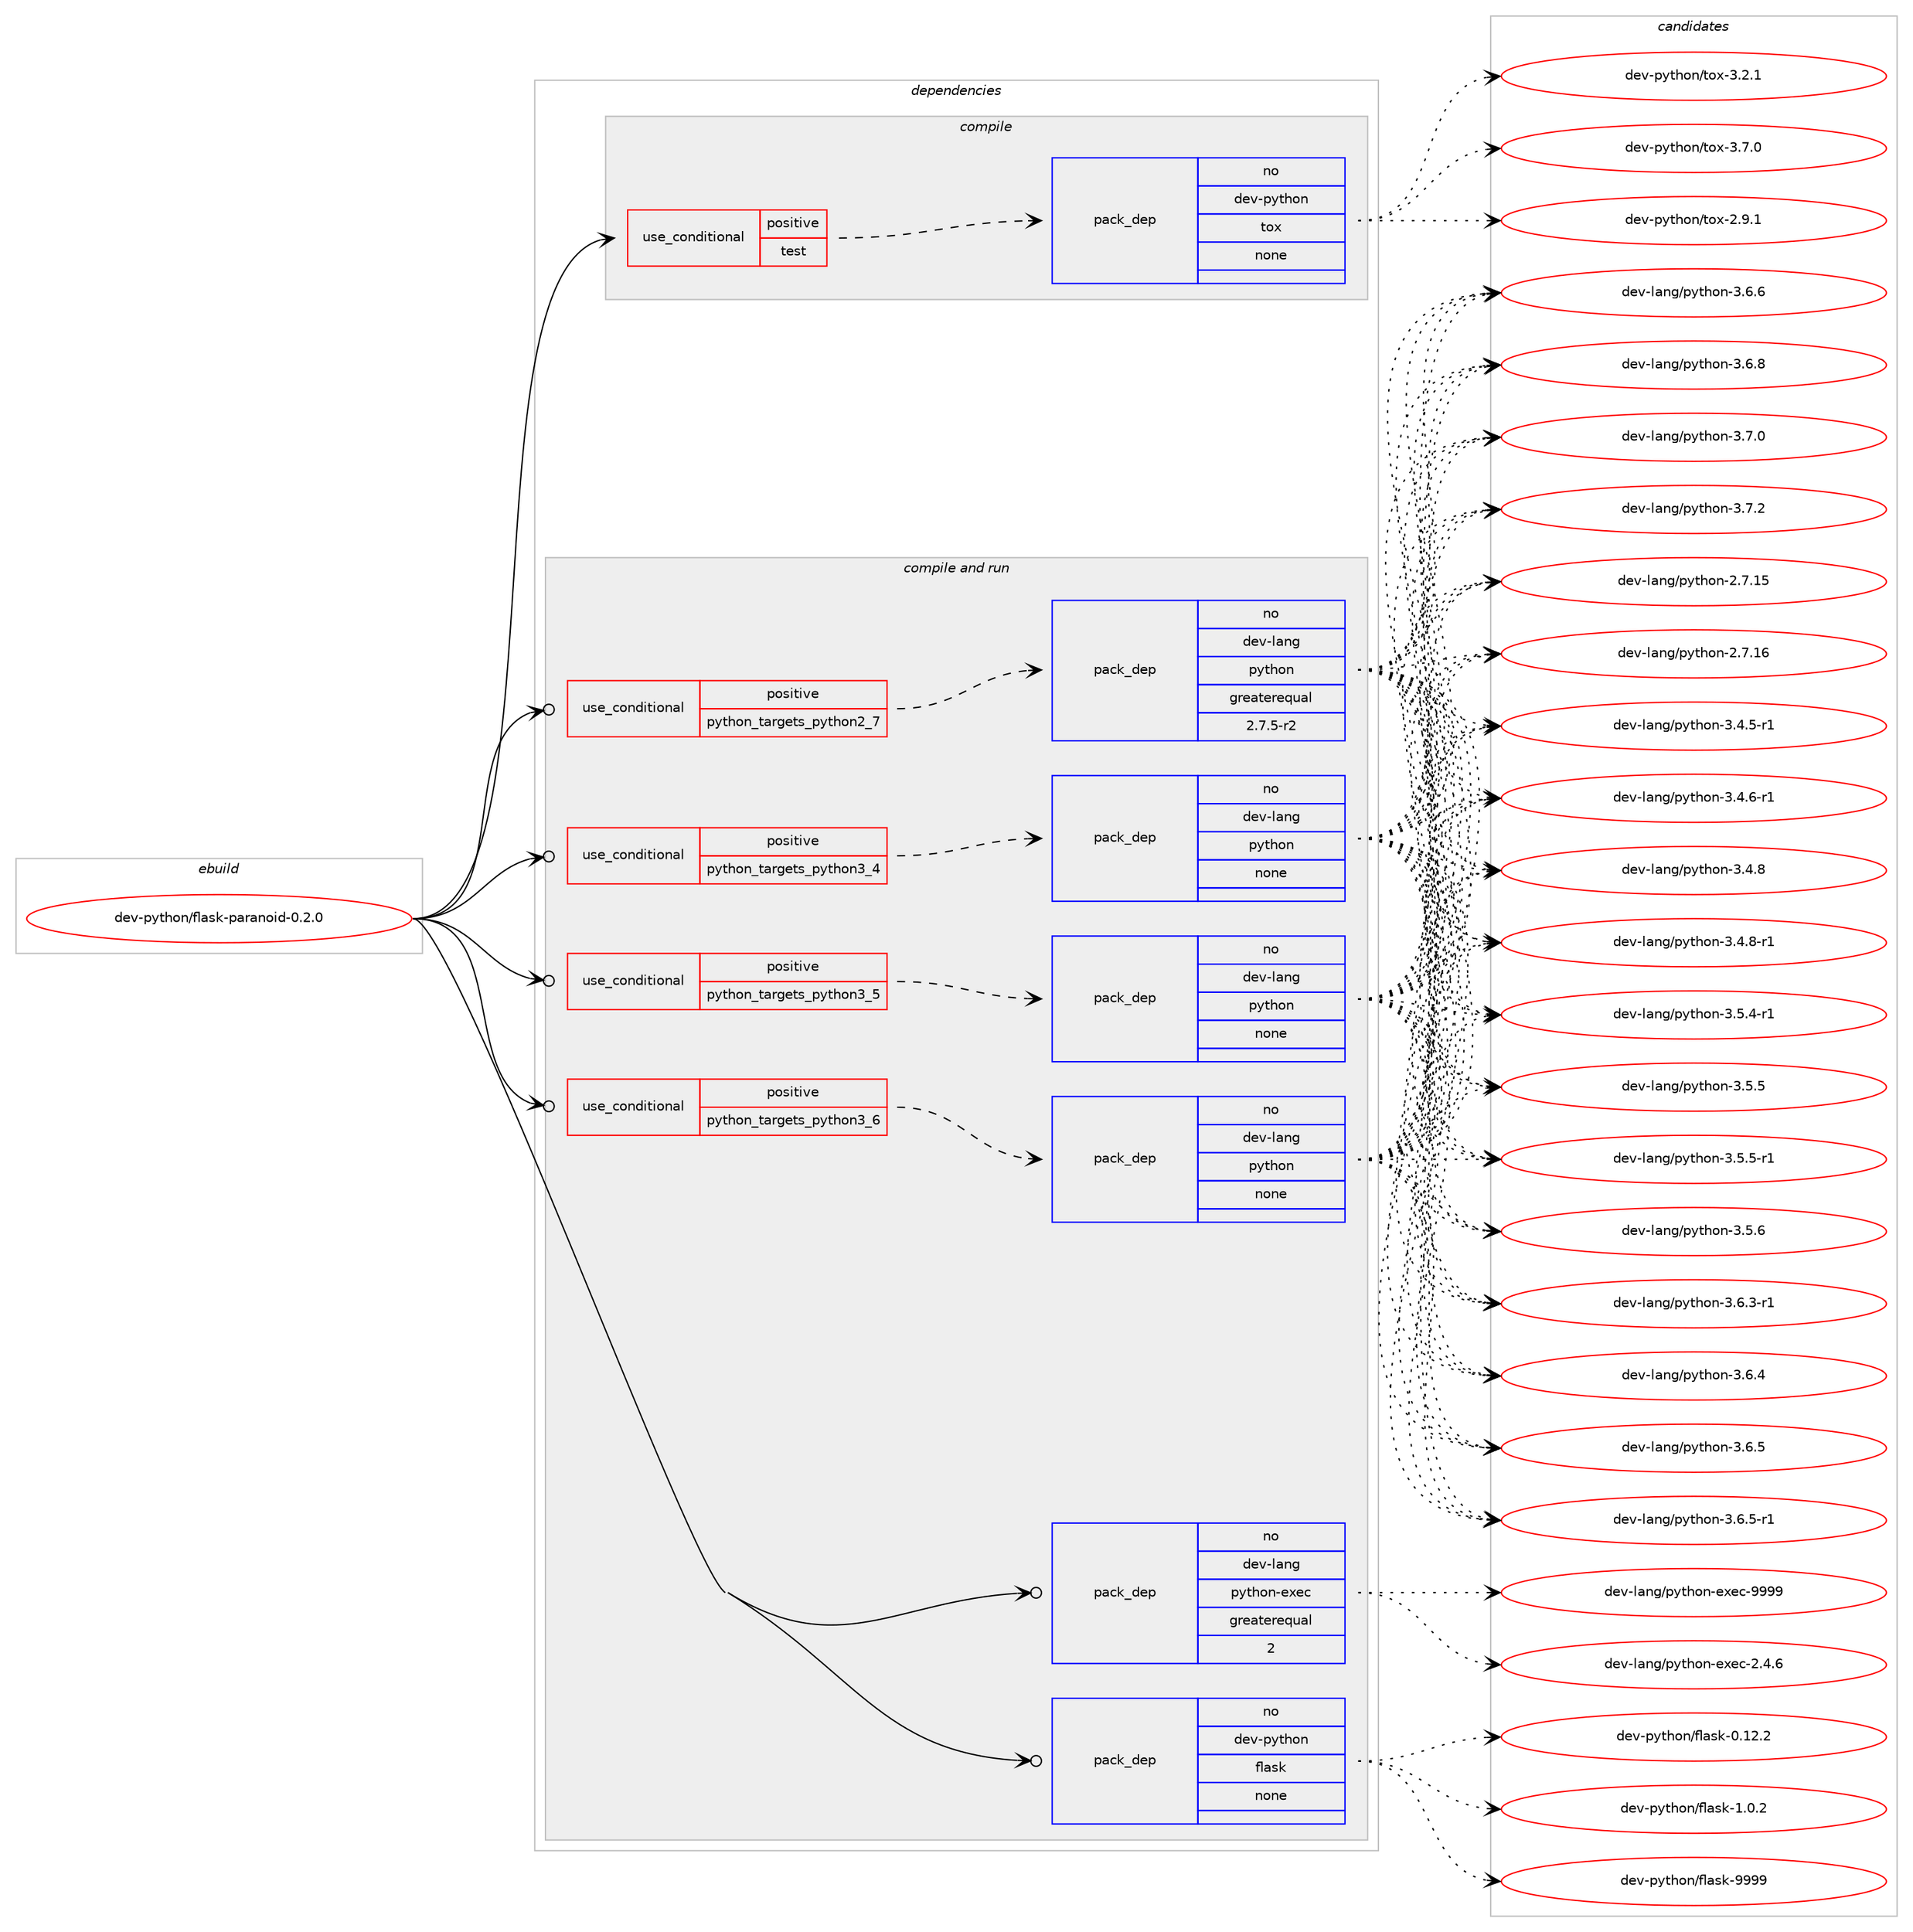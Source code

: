 digraph prolog {

# *************
# Graph options
# *************

newrank=true;
concentrate=true;
compound=true;
graph [rankdir=LR,fontname=Helvetica,fontsize=10,ranksep=1.5];#, ranksep=2.5, nodesep=0.2];
edge  [arrowhead=vee];
node  [fontname=Helvetica,fontsize=10];

# **********
# The ebuild
# **********

subgraph cluster_leftcol {
color=gray;
rank=same;
label=<<i>ebuild</i>>;
id [label="dev-python/flask-paranoid-0.2.0", color=red, width=4, href="../dev-python/flask-paranoid-0.2.0.svg"];
}

# ****************
# The dependencies
# ****************

subgraph cluster_midcol {
color=gray;
label=<<i>dependencies</i>>;
subgraph cluster_compile {
fillcolor="#eeeeee";
style=filled;
label=<<i>compile</i>>;
subgraph cond374471 {
dependency1409754 [label=<<TABLE BORDER="0" CELLBORDER="1" CELLSPACING="0" CELLPADDING="4"><TR><TD ROWSPAN="3" CELLPADDING="10">use_conditional</TD></TR><TR><TD>positive</TD></TR><TR><TD>test</TD></TR></TABLE>>, shape=none, color=red];
subgraph pack1012024 {
dependency1409755 [label=<<TABLE BORDER="0" CELLBORDER="1" CELLSPACING="0" CELLPADDING="4" WIDTH="220"><TR><TD ROWSPAN="6" CELLPADDING="30">pack_dep</TD></TR><TR><TD WIDTH="110">no</TD></TR><TR><TD>dev-python</TD></TR><TR><TD>tox</TD></TR><TR><TD>none</TD></TR><TR><TD></TD></TR></TABLE>>, shape=none, color=blue];
}
dependency1409754:e -> dependency1409755:w [weight=20,style="dashed",arrowhead="vee"];
}
id:e -> dependency1409754:w [weight=20,style="solid",arrowhead="vee"];
}
subgraph cluster_compileandrun {
fillcolor="#eeeeee";
style=filled;
label=<<i>compile and run</i>>;
subgraph cond374472 {
dependency1409756 [label=<<TABLE BORDER="0" CELLBORDER="1" CELLSPACING="0" CELLPADDING="4"><TR><TD ROWSPAN="3" CELLPADDING="10">use_conditional</TD></TR><TR><TD>positive</TD></TR><TR><TD>python_targets_python2_7</TD></TR></TABLE>>, shape=none, color=red];
subgraph pack1012025 {
dependency1409757 [label=<<TABLE BORDER="0" CELLBORDER="1" CELLSPACING="0" CELLPADDING="4" WIDTH="220"><TR><TD ROWSPAN="6" CELLPADDING="30">pack_dep</TD></TR><TR><TD WIDTH="110">no</TD></TR><TR><TD>dev-lang</TD></TR><TR><TD>python</TD></TR><TR><TD>greaterequal</TD></TR><TR><TD>2.7.5-r2</TD></TR></TABLE>>, shape=none, color=blue];
}
dependency1409756:e -> dependency1409757:w [weight=20,style="dashed",arrowhead="vee"];
}
id:e -> dependency1409756:w [weight=20,style="solid",arrowhead="odotvee"];
subgraph cond374473 {
dependency1409758 [label=<<TABLE BORDER="0" CELLBORDER="1" CELLSPACING="0" CELLPADDING="4"><TR><TD ROWSPAN="3" CELLPADDING="10">use_conditional</TD></TR><TR><TD>positive</TD></TR><TR><TD>python_targets_python3_4</TD></TR></TABLE>>, shape=none, color=red];
subgraph pack1012026 {
dependency1409759 [label=<<TABLE BORDER="0" CELLBORDER="1" CELLSPACING="0" CELLPADDING="4" WIDTH="220"><TR><TD ROWSPAN="6" CELLPADDING="30">pack_dep</TD></TR><TR><TD WIDTH="110">no</TD></TR><TR><TD>dev-lang</TD></TR><TR><TD>python</TD></TR><TR><TD>none</TD></TR><TR><TD></TD></TR></TABLE>>, shape=none, color=blue];
}
dependency1409758:e -> dependency1409759:w [weight=20,style="dashed",arrowhead="vee"];
}
id:e -> dependency1409758:w [weight=20,style="solid",arrowhead="odotvee"];
subgraph cond374474 {
dependency1409760 [label=<<TABLE BORDER="0" CELLBORDER="1" CELLSPACING="0" CELLPADDING="4"><TR><TD ROWSPAN="3" CELLPADDING="10">use_conditional</TD></TR><TR><TD>positive</TD></TR><TR><TD>python_targets_python3_5</TD></TR></TABLE>>, shape=none, color=red];
subgraph pack1012027 {
dependency1409761 [label=<<TABLE BORDER="0" CELLBORDER="1" CELLSPACING="0" CELLPADDING="4" WIDTH="220"><TR><TD ROWSPAN="6" CELLPADDING="30">pack_dep</TD></TR><TR><TD WIDTH="110">no</TD></TR><TR><TD>dev-lang</TD></TR><TR><TD>python</TD></TR><TR><TD>none</TD></TR><TR><TD></TD></TR></TABLE>>, shape=none, color=blue];
}
dependency1409760:e -> dependency1409761:w [weight=20,style="dashed",arrowhead="vee"];
}
id:e -> dependency1409760:w [weight=20,style="solid",arrowhead="odotvee"];
subgraph cond374475 {
dependency1409762 [label=<<TABLE BORDER="0" CELLBORDER="1" CELLSPACING="0" CELLPADDING="4"><TR><TD ROWSPAN="3" CELLPADDING="10">use_conditional</TD></TR><TR><TD>positive</TD></TR><TR><TD>python_targets_python3_6</TD></TR></TABLE>>, shape=none, color=red];
subgraph pack1012028 {
dependency1409763 [label=<<TABLE BORDER="0" CELLBORDER="1" CELLSPACING="0" CELLPADDING="4" WIDTH="220"><TR><TD ROWSPAN="6" CELLPADDING="30">pack_dep</TD></TR><TR><TD WIDTH="110">no</TD></TR><TR><TD>dev-lang</TD></TR><TR><TD>python</TD></TR><TR><TD>none</TD></TR><TR><TD></TD></TR></TABLE>>, shape=none, color=blue];
}
dependency1409762:e -> dependency1409763:w [weight=20,style="dashed",arrowhead="vee"];
}
id:e -> dependency1409762:w [weight=20,style="solid",arrowhead="odotvee"];
subgraph pack1012029 {
dependency1409764 [label=<<TABLE BORDER="0" CELLBORDER="1" CELLSPACING="0" CELLPADDING="4" WIDTH="220"><TR><TD ROWSPAN="6" CELLPADDING="30">pack_dep</TD></TR><TR><TD WIDTH="110">no</TD></TR><TR><TD>dev-lang</TD></TR><TR><TD>python-exec</TD></TR><TR><TD>greaterequal</TD></TR><TR><TD>2</TD></TR></TABLE>>, shape=none, color=blue];
}
id:e -> dependency1409764:w [weight=20,style="solid",arrowhead="odotvee"];
subgraph pack1012030 {
dependency1409765 [label=<<TABLE BORDER="0" CELLBORDER="1" CELLSPACING="0" CELLPADDING="4" WIDTH="220"><TR><TD ROWSPAN="6" CELLPADDING="30">pack_dep</TD></TR><TR><TD WIDTH="110">no</TD></TR><TR><TD>dev-python</TD></TR><TR><TD>flask</TD></TR><TR><TD>none</TD></TR><TR><TD></TD></TR></TABLE>>, shape=none, color=blue];
}
id:e -> dependency1409765:w [weight=20,style="solid",arrowhead="odotvee"];
}
subgraph cluster_run {
fillcolor="#eeeeee";
style=filled;
label=<<i>run</i>>;
}
}

# **************
# The candidates
# **************

subgraph cluster_choices {
rank=same;
color=gray;
label=<<i>candidates</i>>;

subgraph choice1012024 {
color=black;
nodesep=1;
choice1001011184511212111610411111047116111120455046574649 [label="dev-python/tox-2.9.1", color=red, width=4,href="../dev-python/tox-2.9.1.svg"];
choice1001011184511212111610411111047116111120455146504649 [label="dev-python/tox-3.2.1", color=red, width=4,href="../dev-python/tox-3.2.1.svg"];
choice1001011184511212111610411111047116111120455146554648 [label="dev-python/tox-3.7.0", color=red, width=4,href="../dev-python/tox-3.7.0.svg"];
dependency1409755:e -> choice1001011184511212111610411111047116111120455046574649:w [style=dotted,weight="100"];
dependency1409755:e -> choice1001011184511212111610411111047116111120455146504649:w [style=dotted,weight="100"];
dependency1409755:e -> choice1001011184511212111610411111047116111120455146554648:w [style=dotted,weight="100"];
}
subgraph choice1012025 {
color=black;
nodesep=1;
choice10010111845108971101034711212111610411111045504655464953 [label="dev-lang/python-2.7.15", color=red, width=4,href="../dev-lang/python-2.7.15.svg"];
choice10010111845108971101034711212111610411111045504655464954 [label="dev-lang/python-2.7.16", color=red, width=4,href="../dev-lang/python-2.7.16.svg"];
choice1001011184510897110103471121211161041111104551465246534511449 [label="dev-lang/python-3.4.5-r1", color=red, width=4,href="../dev-lang/python-3.4.5-r1.svg"];
choice1001011184510897110103471121211161041111104551465246544511449 [label="dev-lang/python-3.4.6-r1", color=red, width=4,href="../dev-lang/python-3.4.6-r1.svg"];
choice100101118451089711010347112121116104111110455146524656 [label="dev-lang/python-3.4.8", color=red, width=4,href="../dev-lang/python-3.4.8.svg"];
choice1001011184510897110103471121211161041111104551465246564511449 [label="dev-lang/python-3.4.8-r1", color=red, width=4,href="../dev-lang/python-3.4.8-r1.svg"];
choice1001011184510897110103471121211161041111104551465346524511449 [label="dev-lang/python-3.5.4-r1", color=red, width=4,href="../dev-lang/python-3.5.4-r1.svg"];
choice100101118451089711010347112121116104111110455146534653 [label="dev-lang/python-3.5.5", color=red, width=4,href="../dev-lang/python-3.5.5.svg"];
choice1001011184510897110103471121211161041111104551465346534511449 [label="dev-lang/python-3.5.5-r1", color=red, width=4,href="../dev-lang/python-3.5.5-r1.svg"];
choice100101118451089711010347112121116104111110455146534654 [label="dev-lang/python-3.5.6", color=red, width=4,href="../dev-lang/python-3.5.6.svg"];
choice1001011184510897110103471121211161041111104551465446514511449 [label="dev-lang/python-3.6.3-r1", color=red, width=4,href="../dev-lang/python-3.6.3-r1.svg"];
choice100101118451089711010347112121116104111110455146544652 [label="dev-lang/python-3.6.4", color=red, width=4,href="../dev-lang/python-3.6.4.svg"];
choice100101118451089711010347112121116104111110455146544653 [label="dev-lang/python-3.6.5", color=red, width=4,href="../dev-lang/python-3.6.5.svg"];
choice1001011184510897110103471121211161041111104551465446534511449 [label="dev-lang/python-3.6.5-r1", color=red, width=4,href="../dev-lang/python-3.6.5-r1.svg"];
choice100101118451089711010347112121116104111110455146544654 [label="dev-lang/python-3.6.6", color=red, width=4,href="../dev-lang/python-3.6.6.svg"];
choice100101118451089711010347112121116104111110455146544656 [label="dev-lang/python-3.6.8", color=red, width=4,href="../dev-lang/python-3.6.8.svg"];
choice100101118451089711010347112121116104111110455146554648 [label="dev-lang/python-3.7.0", color=red, width=4,href="../dev-lang/python-3.7.0.svg"];
choice100101118451089711010347112121116104111110455146554650 [label="dev-lang/python-3.7.2", color=red, width=4,href="../dev-lang/python-3.7.2.svg"];
dependency1409757:e -> choice10010111845108971101034711212111610411111045504655464953:w [style=dotted,weight="100"];
dependency1409757:e -> choice10010111845108971101034711212111610411111045504655464954:w [style=dotted,weight="100"];
dependency1409757:e -> choice1001011184510897110103471121211161041111104551465246534511449:w [style=dotted,weight="100"];
dependency1409757:e -> choice1001011184510897110103471121211161041111104551465246544511449:w [style=dotted,weight="100"];
dependency1409757:e -> choice100101118451089711010347112121116104111110455146524656:w [style=dotted,weight="100"];
dependency1409757:e -> choice1001011184510897110103471121211161041111104551465246564511449:w [style=dotted,weight="100"];
dependency1409757:e -> choice1001011184510897110103471121211161041111104551465346524511449:w [style=dotted,weight="100"];
dependency1409757:e -> choice100101118451089711010347112121116104111110455146534653:w [style=dotted,weight="100"];
dependency1409757:e -> choice1001011184510897110103471121211161041111104551465346534511449:w [style=dotted,weight="100"];
dependency1409757:e -> choice100101118451089711010347112121116104111110455146534654:w [style=dotted,weight="100"];
dependency1409757:e -> choice1001011184510897110103471121211161041111104551465446514511449:w [style=dotted,weight="100"];
dependency1409757:e -> choice100101118451089711010347112121116104111110455146544652:w [style=dotted,weight="100"];
dependency1409757:e -> choice100101118451089711010347112121116104111110455146544653:w [style=dotted,weight="100"];
dependency1409757:e -> choice1001011184510897110103471121211161041111104551465446534511449:w [style=dotted,weight="100"];
dependency1409757:e -> choice100101118451089711010347112121116104111110455146544654:w [style=dotted,weight="100"];
dependency1409757:e -> choice100101118451089711010347112121116104111110455146544656:w [style=dotted,weight="100"];
dependency1409757:e -> choice100101118451089711010347112121116104111110455146554648:w [style=dotted,weight="100"];
dependency1409757:e -> choice100101118451089711010347112121116104111110455146554650:w [style=dotted,weight="100"];
}
subgraph choice1012026 {
color=black;
nodesep=1;
choice10010111845108971101034711212111610411111045504655464953 [label="dev-lang/python-2.7.15", color=red, width=4,href="../dev-lang/python-2.7.15.svg"];
choice10010111845108971101034711212111610411111045504655464954 [label="dev-lang/python-2.7.16", color=red, width=4,href="../dev-lang/python-2.7.16.svg"];
choice1001011184510897110103471121211161041111104551465246534511449 [label="dev-lang/python-3.4.5-r1", color=red, width=4,href="../dev-lang/python-3.4.5-r1.svg"];
choice1001011184510897110103471121211161041111104551465246544511449 [label="dev-lang/python-3.4.6-r1", color=red, width=4,href="../dev-lang/python-3.4.6-r1.svg"];
choice100101118451089711010347112121116104111110455146524656 [label="dev-lang/python-3.4.8", color=red, width=4,href="../dev-lang/python-3.4.8.svg"];
choice1001011184510897110103471121211161041111104551465246564511449 [label="dev-lang/python-3.4.8-r1", color=red, width=4,href="../dev-lang/python-3.4.8-r1.svg"];
choice1001011184510897110103471121211161041111104551465346524511449 [label="dev-lang/python-3.5.4-r1", color=red, width=4,href="../dev-lang/python-3.5.4-r1.svg"];
choice100101118451089711010347112121116104111110455146534653 [label="dev-lang/python-3.5.5", color=red, width=4,href="../dev-lang/python-3.5.5.svg"];
choice1001011184510897110103471121211161041111104551465346534511449 [label="dev-lang/python-3.5.5-r1", color=red, width=4,href="../dev-lang/python-3.5.5-r1.svg"];
choice100101118451089711010347112121116104111110455146534654 [label="dev-lang/python-3.5.6", color=red, width=4,href="../dev-lang/python-3.5.6.svg"];
choice1001011184510897110103471121211161041111104551465446514511449 [label="dev-lang/python-3.6.3-r1", color=red, width=4,href="../dev-lang/python-3.6.3-r1.svg"];
choice100101118451089711010347112121116104111110455146544652 [label="dev-lang/python-3.6.4", color=red, width=4,href="../dev-lang/python-3.6.4.svg"];
choice100101118451089711010347112121116104111110455146544653 [label="dev-lang/python-3.6.5", color=red, width=4,href="../dev-lang/python-3.6.5.svg"];
choice1001011184510897110103471121211161041111104551465446534511449 [label="dev-lang/python-3.6.5-r1", color=red, width=4,href="../dev-lang/python-3.6.5-r1.svg"];
choice100101118451089711010347112121116104111110455146544654 [label="dev-lang/python-3.6.6", color=red, width=4,href="../dev-lang/python-3.6.6.svg"];
choice100101118451089711010347112121116104111110455146544656 [label="dev-lang/python-3.6.8", color=red, width=4,href="../dev-lang/python-3.6.8.svg"];
choice100101118451089711010347112121116104111110455146554648 [label="dev-lang/python-3.7.0", color=red, width=4,href="../dev-lang/python-3.7.0.svg"];
choice100101118451089711010347112121116104111110455146554650 [label="dev-lang/python-3.7.2", color=red, width=4,href="../dev-lang/python-3.7.2.svg"];
dependency1409759:e -> choice10010111845108971101034711212111610411111045504655464953:w [style=dotted,weight="100"];
dependency1409759:e -> choice10010111845108971101034711212111610411111045504655464954:w [style=dotted,weight="100"];
dependency1409759:e -> choice1001011184510897110103471121211161041111104551465246534511449:w [style=dotted,weight="100"];
dependency1409759:e -> choice1001011184510897110103471121211161041111104551465246544511449:w [style=dotted,weight="100"];
dependency1409759:e -> choice100101118451089711010347112121116104111110455146524656:w [style=dotted,weight="100"];
dependency1409759:e -> choice1001011184510897110103471121211161041111104551465246564511449:w [style=dotted,weight="100"];
dependency1409759:e -> choice1001011184510897110103471121211161041111104551465346524511449:w [style=dotted,weight="100"];
dependency1409759:e -> choice100101118451089711010347112121116104111110455146534653:w [style=dotted,weight="100"];
dependency1409759:e -> choice1001011184510897110103471121211161041111104551465346534511449:w [style=dotted,weight="100"];
dependency1409759:e -> choice100101118451089711010347112121116104111110455146534654:w [style=dotted,weight="100"];
dependency1409759:e -> choice1001011184510897110103471121211161041111104551465446514511449:w [style=dotted,weight="100"];
dependency1409759:e -> choice100101118451089711010347112121116104111110455146544652:w [style=dotted,weight="100"];
dependency1409759:e -> choice100101118451089711010347112121116104111110455146544653:w [style=dotted,weight="100"];
dependency1409759:e -> choice1001011184510897110103471121211161041111104551465446534511449:w [style=dotted,weight="100"];
dependency1409759:e -> choice100101118451089711010347112121116104111110455146544654:w [style=dotted,weight="100"];
dependency1409759:e -> choice100101118451089711010347112121116104111110455146544656:w [style=dotted,weight="100"];
dependency1409759:e -> choice100101118451089711010347112121116104111110455146554648:w [style=dotted,weight="100"];
dependency1409759:e -> choice100101118451089711010347112121116104111110455146554650:w [style=dotted,weight="100"];
}
subgraph choice1012027 {
color=black;
nodesep=1;
choice10010111845108971101034711212111610411111045504655464953 [label="dev-lang/python-2.7.15", color=red, width=4,href="../dev-lang/python-2.7.15.svg"];
choice10010111845108971101034711212111610411111045504655464954 [label="dev-lang/python-2.7.16", color=red, width=4,href="../dev-lang/python-2.7.16.svg"];
choice1001011184510897110103471121211161041111104551465246534511449 [label="dev-lang/python-3.4.5-r1", color=red, width=4,href="../dev-lang/python-3.4.5-r1.svg"];
choice1001011184510897110103471121211161041111104551465246544511449 [label="dev-lang/python-3.4.6-r1", color=red, width=4,href="../dev-lang/python-3.4.6-r1.svg"];
choice100101118451089711010347112121116104111110455146524656 [label="dev-lang/python-3.4.8", color=red, width=4,href="../dev-lang/python-3.4.8.svg"];
choice1001011184510897110103471121211161041111104551465246564511449 [label="dev-lang/python-3.4.8-r1", color=red, width=4,href="../dev-lang/python-3.4.8-r1.svg"];
choice1001011184510897110103471121211161041111104551465346524511449 [label="dev-lang/python-3.5.4-r1", color=red, width=4,href="../dev-lang/python-3.5.4-r1.svg"];
choice100101118451089711010347112121116104111110455146534653 [label="dev-lang/python-3.5.5", color=red, width=4,href="../dev-lang/python-3.5.5.svg"];
choice1001011184510897110103471121211161041111104551465346534511449 [label="dev-lang/python-3.5.5-r1", color=red, width=4,href="../dev-lang/python-3.5.5-r1.svg"];
choice100101118451089711010347112121116104111110455146534654 [label="dev-lang/python-3.5.6", color=red, width=4,href="../dev-lang/python-3.5.6.svg"];
choice1001011184510897110103471121211161041111104551465446514511449 [label="dev-lang/python-3.6.3-r1", color=red, width=4,href="../dev-lang/python-3.6.3-r1.svg"];
choice100101118451089711010347112121116104111110455146544652 [label="dev-lang/python-3.6.4", color=red, width=4,href="../dev-lang/python-3.6.4.svg"];
choice100101118451089711010347112121116104111110455146544653 [label="dev-lang/python-3.6.5", color=red, width=4,href="../dev-lang/python-3.6.5.svg"];
choice1001011184510897110103471121211161041111104551465446534511449 [label="dev-lang/python-3.6.5-r1", color=red, width=4,href="../dev-lang/python-3.6.5-r1.svg"];
choice100101118451089711010347112121116104111110455146544654 [label="dev-lang/python-3.6.6", color=red, width=4,href="../dev-lang/python-3.6.6.svg"];
choice100101118451089711010347112121116104111110455146544656 [label="dev-lang/python-3.6.8", color=red, width=4,href="../dev-lang/python-3.6.8.svg"];
choice100101118451089711010347112121116104111110455146554648 [label="dev-lang/python-3.7.0", color=red, width=4,href="../dev-lang/python-3.7.0.svg"];
choice100101118451089711010347112121116104111110455146554650 [label="dev-lang/python-3.7.2", color=red, width=4,href="../dev-lang/python-3.7.2.svg"];
dependency1409761:e -> choice10010111845108971101034711212111610411111045504655464953:w [style=dotted,weight="100"];
dependency1409761:e -> choice10010111845108971101034711212111610411111045504655464954:w [style=dotted,weight="100"];
dependency1409761:e -> choice1001011184510897110103471121211161041111104551465246534511449:w [style=dotted,weight="100"];
dependency1409761:e -> choice1001011184510897110103471121211161041111104551465246544511449:w [style=dotted,weight="100"];
dependency1409761:e -> choice100101118451089711010347112121116104111110455146524656:w [style=dotted,weight="100"];
dependency1409761:e -> choice1001011184510897110103471121211161041111104551465246564511449:w [style=dotted,weight="100"];
dependency1409761:e -> choice1001011184510897110103471121211161041111104551465346524511449:w [style=dotted,weight="100"];
dependency1409761:e -> choice100101118451089711010347112121116104111110455146534653:w [style=dotted,weight="100"];
dependency1409761:e -> choice1001011184510897110103471121211161041111104551465346534511449:w [style=dotted,weight="100"];
dependency1409761:e -> choice100101118451089711010347112121116104111110455146534654:w [style=dotted,weight="100"];
dependency1409761:e -> choice1001011184510897110103471121211161041111104551465446514511449:w [style=dotted,weight="100"];
dependency1409761:e -> choice100101118451089711010347112121116104111110455146544652:w [style=dotted,weight="100"];
dependency1409761:e -> choice100101118451089711010347112121116104111110455146544653:w [style=dotted,weight="100"];
dependency1409761:e -> choice1001011184510897110103471121211161041111104551465446534511449:w [style=dotted,weight="100"];
dependency1409761:e -> choice100101118451089711010347112121116104111110455146544654:w [style=dotted,weight="100"];
dependency1409761:e -> choice100101118451089711010347112121116104111110455146544656:w [style=dotted,weight="100"];
dependency1409761:e -> choice100101118451089711010347112121116104111110455146554648:w [style=dotted,weight="100"];
dependency1409761:e -> choice100101118451089711010347112121116104111110455146554650:w [style=dotted,weight="100"];
}
subgraph choice1012028 {
color=black;
nodesep=1;
choice10010111845108971101034711212111610411111045504655464953 [label="dev-lang/python-2.7.15", color=red, width=4,href="../dev-lang/python-2.7.15.svg"];
choice10010111845108971101034711212111610411111045504655464954 [label="dev-lang/python-2.7.16", color=red, width=4,href="../dev-lang/python-2.7.16.svg"];
choice1001011184510897110103471121211161041111104551465246534511449 [label="dev-lang/python-3.4.5-r1", color=red, width=4,href="../dev-lang/python-3.4.5-r1.svg"];
choice1001011184510897110103471121211161041111104551465246544511449 [label="dev-lang/python-3.4.6-r1", color=red, width=4,href="../dev-lang/python-3.4.6-r1.svg"];
choice100101118451089711010347112121116104111110455146524656 [label="dev-lang/python-3.4.8", color=red, width=4,href="../dev-lang/python-3.4.8.svg"];
choice1001011184510897110103471121211161041111104551465246564511449 [label="dev-lang/python-3.4.8-r1", color=red, width=4,href="../dev-lang/python-3.4.8-r1.svg"];
choice1001011184510897110103471121211161041111104551465346524511449 [label="dev-lang/python-3.5.4-r1", color=red, width=4,href="../dev-lang/python-3.5.4-r1.svg"];
choice100101118451089711010347112121116104111110455146534653 [label="dev-lang/python-3.5.5", color=red, width=4,href="../dev-lang/python-3.5.5.svg"];
choice1001011184510897110103471121211161041111104551465346534511449 [label="dev-lang/python-3.5.5-r1", color=red, width=4,href="../dev-lang/python-3.5.5-r1.svg"];
choice100101118451089711010347112121116104111110455146534654 [label="dev-lang/python-3.5.6", color=red, width=4,href="../dev-lang/python-3.5.6.svg"];
choice1001011184510897110103471121211161041111104551465446514511449 [label="dev-lang/python-3.6.3-r1", color=red, width=4,href="../dev-lang/python-3.6.3-r1.svg"];
choice100101118451089711010347112121116104111110455146544652 [label="dev-lang/python-3.6.4", color=red, width=4,href="../dev-lang/python-3.6.4.svg"];
choice100101118451089711010347112121116104111110455146544653 [label="dev-lang/python-3.6.5", color=red, width=4,href="../dev-lang/python-3.6.5.svg"];
choice1001011184510897110103471121211161041111104551465446534511449 [label="dev-lang/python-3.6.5-r1", color=red, width=4,href="../dev-lang/python-3.6.5-r1.svg"];
choice100101118451089711010347112121116104111110455146544654 [label="dev-lang/python-3.6.6", color=red, width=4,href="../dev-lang/python-3.6.6.svg"];
choice100101118451089711010347112121116104111110455146544656 [label="dev-lang/python-3.6.8", color=red, width=4,href="../dev-lang/python-3.6.8.svg"];
choice100101118451089711010347112121116104111110455146554648 [label="dev-lang/python-3.7.0", color=red, width=4,href="../dev-lang/python-3.7.0.svg"];
choice100101118451089711010347112121116104111110455146554650 [label="dev-lang/python-3.7.2", color=red, width=4,href="../dev-lang/python-3.7.2.svg"];
dependency1409763:e -> choice10010111845108971101034711212111610411111045504655464953:w [style=dotted,weight="100"];
dependency1409763:e -> choice10010111845108971101034711212111610411111045504655464954:w [style=dotted,weight="100"];
dependency1409763:e -> choice1001011184510897110103471121211161041111104551465246534511449:w [style=dotted,weight="100"];
dependency1409763:e -> choice1001011184510897110103471121211161041111104551465246544511449:w [style=dotted,weight="100"];
dependency1409763:e -> choice100101118451089711010347112121116104111110455146524656:w [style=dotted,weight="100"];
dependency1409763:e -> choice1001011184510897110103471121211161041111104551465246564511449:w [style=dotted,weight="100"];
dependency1409763:e -> choice1001011184510897110103471121211161041111104551465346524511449:w [style=dotted,weight="100"];
dependency1409763:e -> choice100101118451089711010347112121116104111110455146534653:w [style=dotted,weight="100"];
dependency1409763:e -> choice1001011184510897110103471121211161041111104551465346534511449:w [style=dotted,weight="100"];
dependency1409763:e -> choice100101118451089711010347112121116104111110455146534654:w [style=dotted,weight="100"];
dependency1409763:e -> choice1001011184510897110103471121211161041111104551465446514511449:w [style=dotted,weight="100"];
dependency1409763:e -> choice100101118451089711010347112121116104111110455146544652:w [style=dotted,weight="100"];
dependency1409763:e -> choice100101118451089711010347112121116104111110455146544653:w [style=dotted,weight="100"];
dependency1409763:e -> choice1001011184510897110103471121211161041111104551465446534511449:w [style=dotted,weight="100"];
dependency1409763:e -> choice100101118451089711010347112121116104111110455146544654:w [style=dotted,weight="100"];
dependency1409763:e -> choice100101118451089711010347112121116104111110455146544656:w [style=dotted,weight="100"];
dependency1409763:e -> choice100101118451089711010347112121116104111110455146554648:w [style=dotted,weight="100"];
dependency1409763:e -> choice100101118451089711010347112121116104111110455146554650:w [style=dotted,weight="100"];
}
subgraph choice1012029 {
color=black;
nodesep=1;
choice1001011184510897110103471121211161041111104510112010199455046524654 [label="dev-lang/python-exec-2.4.6", color=red, width=4,href="../dev-lang/python-exec-2.4.6.svg"];
choice10010111845108971101034711212111610411111045101120101994557575757 [label="dev-lang/python-exec-9999", color=red, width=4,href="../dev-lang/python-exec-9999.svg"];
dependency1409764:e -> choice1001011184510897110103471121211161041111104510112010199455046524654:w [style=dotted,weight="100"];
dependency1409764:e -> choice10010111845108971101034711212111610411111045101120101994557575757:w [style=dotted,weight="100"];
}
subgraph choice1012030 {
color=black;
nodesep=1;
choice10010111845112121116104111110471021089711510745484649504650 [label="dev-python/flask-0.12.2", color=red, width=4,href="../dev-python/flask-0.12.2.svg"];
choice100101118451121211161041111104710210897115107454946484650 [label="dev-python/flask-1.0.2", color=red, width=4,href="../dev-python/flask-1.0.2.svg"];
choice1001011184511212111610411111047102108971151074557575757 [label="dev-python/flask-9999", color=red, width=4,href="../dev-python/flask-9999.svg"];
dependency1409765:e -> choice10010111845112121116104111110471021089711510745484649504650:w [style=dotted,weight="100"];
dependency1409765:e -> choice100101118451121211161041111104710210897115107454946484650:w [style=dotted,weight="100"];
dependency1409765:e -> choice1001011184511212111610411111047102108971151074557575757:w [style=dotted,weight="100"];
}
}

}
